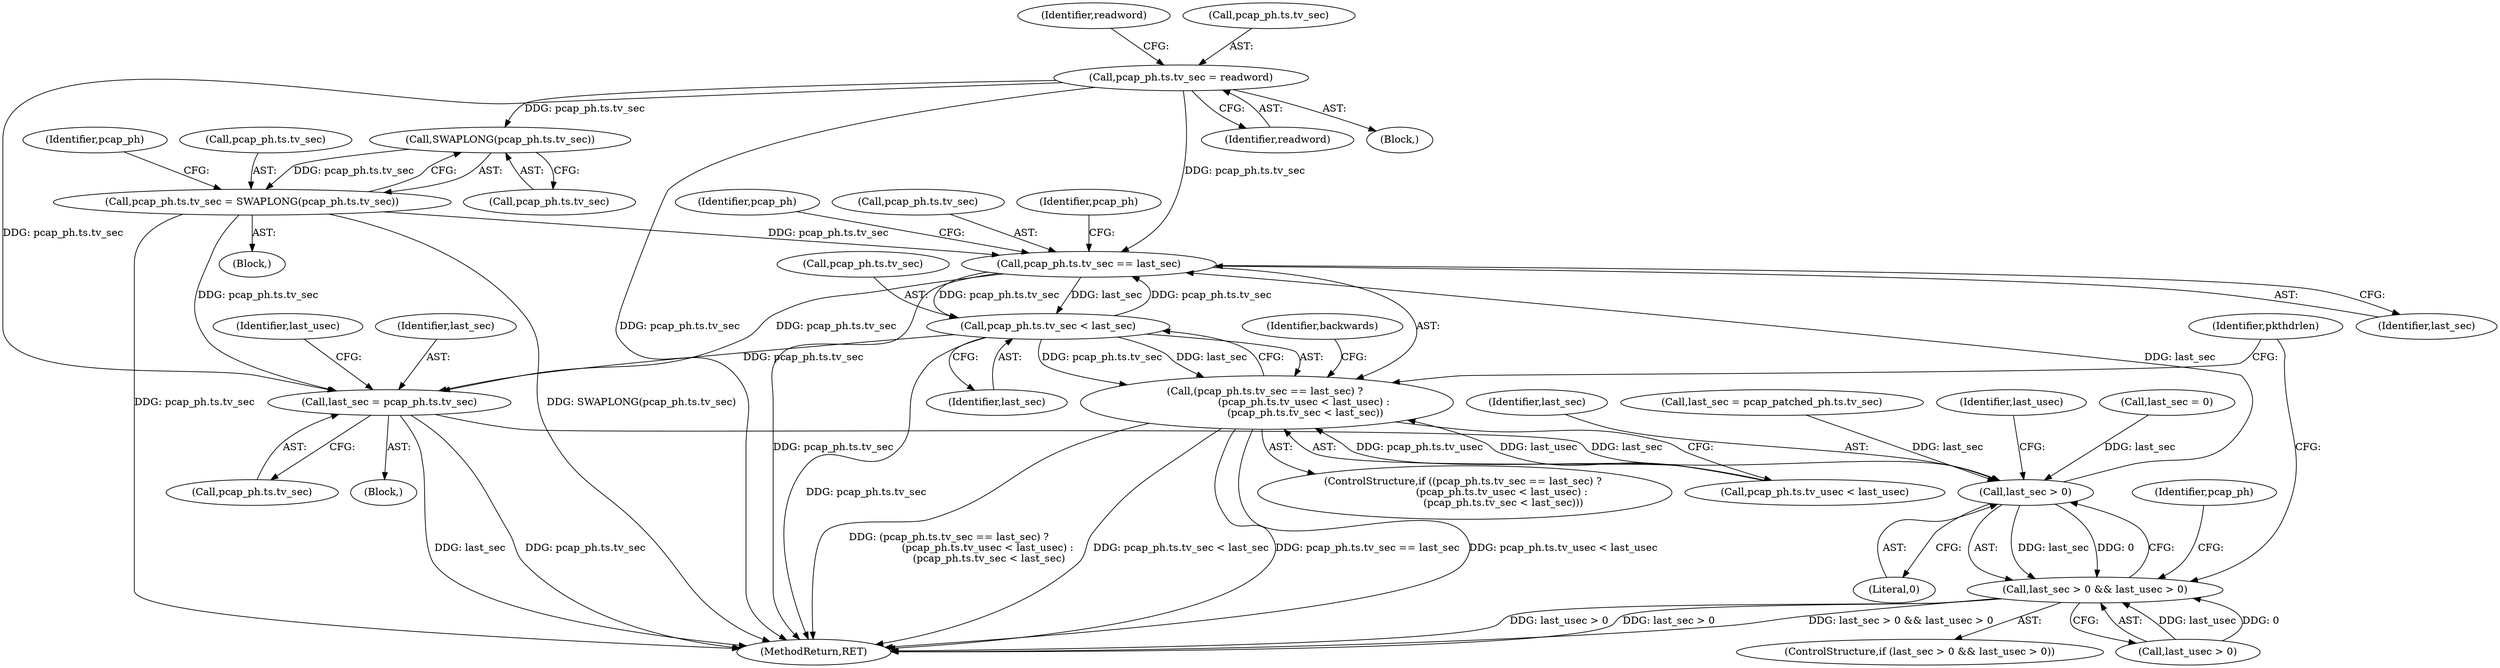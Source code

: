 digraph "0_tcpreplay_d689d14dbcd768c028eab2fb378d849e543dcfe9@API" {
"1000634" [label="(Call,pcap_ph.ts.tv_sec = readword)"];
"1000706" [label="(Call,SWAPLONG(pcap_ph.ts.tv_sec))"];
"1000700" [label="(Call,pcap_ph.ts.tv_sec = SWAPLONG(pcap_ph.ts.tv_sec))"];
"1000764" [label="(Call,pcap_ph.ts.tv_sec == last_sec)"];
"1000778" [label="(Call,pcap_ph.ts.tv_sec < last_sec)"];
"1000763" [label="(Call,(pcap_ph.ts.tv_sec == last_sec) ? \n                        (pcap_ph.ts.tv_usec < last_usec) : \n                        (pcap_ph.ts.tv_sec < last_sec))"];
"1000811" [label="(Call,last_sec = pcap_ph.ts.tv_sec)"];
"1000755" [label="(Call,last_sec > 0)"];
"1000754" [label="(Call,last_sec > 0 && last_usec > 0)"];
"1000643" [label="(Identifier,readword)"];
"1000819" [label="(Identifier,last_usec)"];
"1000810" [label="(Block,)"];
"1000764" [label="(Call,pcap_ph.ts.tv_sec == last_sec)"];
"1000707" [label="(Call,pcap_ph.ts.tv_sec)"];
"1000715" [label="(Identifier,pcap_ph)"];
"1000762" [label="(ControlStructure,if ((pcap_ph.ts.tv_sec == last_sec) ? \n                        (pcap_ph.ts.tv_usec < last_usec) : \n                        (pcap_ph.ts.tv_sec < last_sec)))"];
"1000763" [label="(Call,(pcap_ph.ts.tv_sec == last_sec) ? \n                        (pcap_ph.ts.tv_usec < last_usec) : \n                        (pcap_ph.ts.tv_sec < last_sec))"];
"1000755" [label="(Call,last_sec > 0)"];
"1000756" [label="(Identifier,last_sec)"];
"1000753" [label="(ControlStructure,if (last_sec > 0 && last_usec > 0))"];
"1000781" [label="(Identifier,pcap_ph)"];
"1000635" [label="(Call,pcap_ph.ts.tv_sec)"];
"1000680" [label="(Block,)"];
"1000757" [label="(Literal,0)"];
"1000758" [label="(Call,last_usec > 0)"];
"1000795" [label="(Call,last_sec = pcap_patched_ph.ts.tv_sec)"];
"1000754" [label="(Call,last_sec > 0 && last_usec > 0)"];
"1000765" [label="(Call,pcap_ph.ts.tv_sec)"];
"1000811" [label="(Call,last_sec = pcap_ph.ts.tv_sec)"];
"1000634" [label="(Call,pcap_ph.ts.tv_sec = readword)"];
"1000767" [label="(Identifier,pcap_ph)"];
"1000759" [label="(Identifier,last_usec)"];
"1000640" [label="(Identifier,readword)"];
"1000469" [label="(Call,last_sec = 0)"];
"1000787" [label="(Identifier,backwards)"];
"1000899" [label="(MethodReturn,RET)"];
"1000778" [label="(Call,pcap_ph.ts.tv_sec < last_sec)"];
"1000770" [label="(Identifier,last_sec)"];
"1000700" [label="(Call,pcap_ph.ts.tv_sec = SWAPLONG(pcap_ph.ts.tv_sec))"];
"1000771" [label="(Call,pcap_ph.ts.tv_usec < last_usec)"];
"1000774" [label="(Identifier,pcap_ph)"];
"1000784" [label="(Identifier,last_sec)"];
"1000791" [label="(Identifier,pkthdrlen)"];
"1000813" [label="(Call,pcap_ph.ts.tv_sec)"];
"1000628" [label="(Block,)"];
"1000812" [label="(Identifier,last_sec)"];
"1000701" [label="(Call,pcap_ph.ts.tv_sec)"];
"1000779" [label="(Call,pcap_ph.ts.tv_sec)"];
"1000706" [label="(Call,SWAPLONG(pcap_ph.ts.tv_sec))"];
"1000634" -> "1000628"  [label="AST: "];
"1000634" -> "1000640"  [label="CFG: "];
"1000635" -> "1000634"  [label="AST: "];
"1000640" -> "1000634"  [label="AST: "];
"1000643" -> "1000634"  [label="CFG: "];
"1000634" -> "1000899"  [label="DDG: pcap_ph.ts.tv_sec"];
"1000634" -> "1000706"  [label="DDG: pcap_ph.ts.tv_sec"];
"1000634" -> "1000764"  [label="DDG: pcap_ph.ts.tv_sec"];
"1000634" -> "1000811"  [label="DDG: pcap_ph.ts.tv_sec"];
"1000706" -> "1000700"  [label="AST: "];
"1000706" -> "1000707"  [label="CFG: "];
"1000707" -> "1000706"  [label="AST: "];
"1000700" -> "1000706"  [label="CFG: "];
"1000706" -> "1000700"  [label="DDG: pcap_ph.ts.tv_sec"];
"1000700" -> "1000680"  [label="AST: "];
"1000701" -> "1000700"  [label="AST: "];
"1000715" -> "1000700"  [label="CFG: "];
"1000700" -> "1000899"  [label="DDG: pcap_ph.ts.tv_sec"];
"1000700" -> "1000899"  [label="DDG: SWAPLONG(pcap_ph.ts.tv_sec)"];
"1000700" -> "1000764"  [label="DDG: pcap_ph.ts.tv_sec"];
"1000700" -> "1000811"  [label="DDG: pcap_ph.ts.tv_sec"];
"1000764" -> "1000763"  [label="AST: "];
"1000764" -> "1000770"  [label="CFG: "];
"1000765" -> "1000764"  [label="AST: "];
"1000770" -> "1000764"  [label="AST: "];
"1000774" -> "1000764"  [label="CFG: "];
"1000781" -> "1000764"  [label="CFG: "];
"1000764" -> "1000899"  [label="DDG: pcap_ph.ts.tv_sec"];
"1000778" -> "1000764"  [label="DDG: pcap_ph.ts.tv_sec"];
"1000755" -> "1000764"  [label="DDG: last_sec"];
"1000764" -> "1000778"  [label="DDG: pcap_ph.ts.tv_sec"];
"1000764" -> "1000778"  [label="DDG: last_sec"];
"1000764" -> "1000811"  [label="DDG: pcap_ph.ts.tv_sec"];
"1000778" -> "1000763"  [label="AST: "];
"1000778" -> "1000784"  [label="CFG: "];
"1000779" -> "1000778"  [label="AST: "];
"1000784" -> "1000778"  [label="AST: "];
"1000763" -> "1000778"  [label="CFG: "];
"1000778" -> "1000899"  [label="DDG: pcap_ph.ts.tv_sec"];
"1000778" -> "1000763"  [label="DDG: pcap_ph.ts.tv_sec"];
"1000778" -> "1000763"  [label="DDG: last_sec"];
"1000778" -> "1000811"  [label="DDG: pcap_ph.ts.tv_sec"];
"1000763" -> "1000762"  [label="AST: "];
"1000763" -> "1000771"  [label="CFG: "];
"1000771" -> "1000763"  [label="AST: "];
"1000787" -> "1000763"  [label="CFG: "];
"1000791" -> "1000763"  [label="CFG: "];
"1000763" -> "1000899"  [label="DDG: (pcap_ph.ts.tv_sec == last_sec) ? \n                        (pcap_ph.ts.tv_usec < last_usec) : \n                        (pcap_ph.ts.tv_sec < last_sec)"];
"1000763" -> "1000899"  [label="DDG: pcap_ph.ts.tv_sec < last_sec"];
"1000763" -> "1000899"  [label="DDG: pcap_ph.ts.tv_sec == last_sec"];
"1000763" -> "1000899"  [label="DDG: pcap_ph.ts.tv_usec < last_usec"];
"1000771" -> "1000763"  [label="DDG: pcap_ph.ts.tv_usec"];
"1000771" -> "1000763"  [label="DDG: last_usec"];
"1000811" -> "1000810"  [label="AST: "];
"1000811" -> "1000813"  [label="CFG: "];
"1000812" -> "1000811"  [label="AST: "];
"1000813" -> "1000811"  [label="AST: "];
"1000819" -> "1000811"  [label="CFG: "];
"1000811" -> "1000899"  [label="DDG: pcap_ph.ts.tv_sec"];
"1000811" -> "1000899"  [label="DDG: last_sec"];
"1000811" -> "1000755"  [label="DDG: last_sec"];
"1000755" -> "1000754"  [label="AST: "];
"1000755" -> "1000757"  [label="CFG: "];
"1000756" -> "1000755"  [label="AST: "];
"1000757" -> "1000755"  [label="AST: "];
"1000759" -> "1000755"  [label="CFG: "];
"1000754" -> "1000755"  [label="CFG: "];
"1000755" -> "1000754"  [label="DDG: last_sec"];
"1000755" -> "1000754"  [label="DDG: 0"];
"1000795" -> "1000755"  [label="DDG: last_sec"];
"1000469" -> "1000755"  [label="DDG: last_sec"];
"1000754" -> "1000753"  [label="AST: "];
"1000754" -> "1000758"  [label="CFG: "];
"1000758" -> "1000754"  [label="AST: "];
"1000767" -> "1000754"  [label="CFG: "];
"1000791" -> "1000754"  [label="CFG: "];
"1000754" -> "1000899"  [label="DDG: last_sec > 0 && last_usec > 0"];
"1000754" -> "1000899"  [label="DDG: last_usec > 0"];
"1000754" -> "1000899"  [label="DDG: last_sec > 0"];
"1000758" -> "1000754"  [label="DDG: last_usec"];
"1000758" -> "1000754"  [label="DDG: 0"];
}
